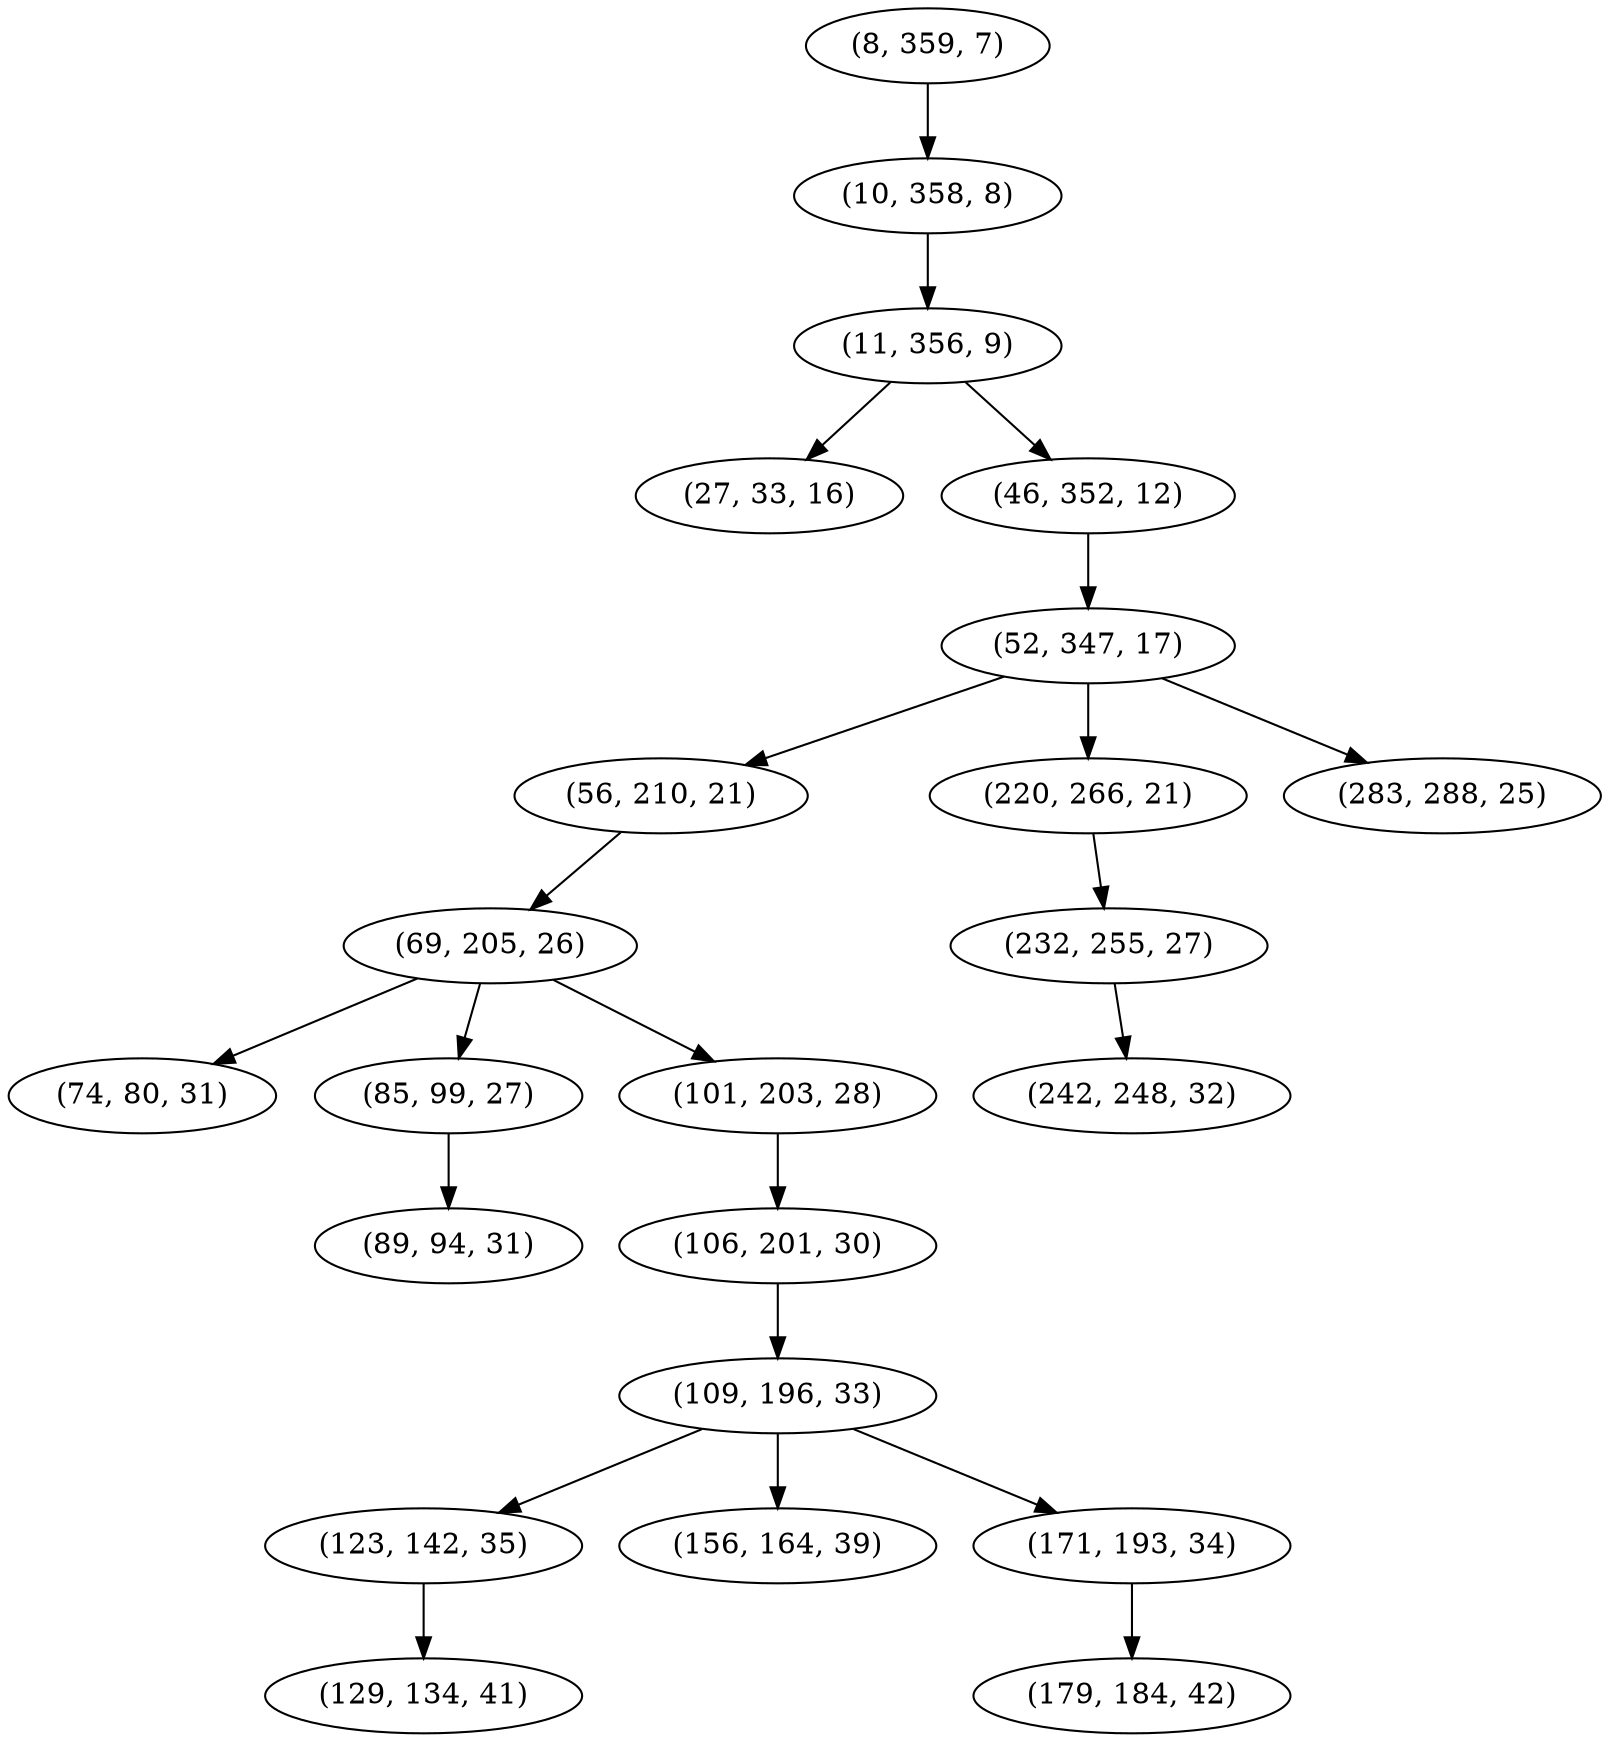 digraph tree {
    "(8, 359, 7)";
    "(10, 358, 8)";
    "(11, 356, 9)";
    "(27, 33, 16)";
    "(46, 352, 12)";
    "(52, 347, 17)";
    "(56, 210, 21)";
    "(69, 205, 26)";
    "(74, 80, 31)";
    "(85, 99, 27)";
    "(89, 94, 31)";
    "(101, 203, 28)";
    "(106, 201, 30)";
    "(109, 196, 33)";
    "(123, 142, 35)";
    "(129, 134, 41)";
    "(156, 164, 39)";
    "(171, 193, 34)";
    "(179, 184, 42)";
    "(220, 266, 21)";
    "(232, 255, 27)";
    "(242, 248, 32)";
    "(283, 288, 25)";
    "(8, 359, 7)" -> "(10, 358, 8)";
    "(10, 358, 8)" -> "(11, 356, 9)";
    "(11, 356, 9)" -> "(27, 33, 16)";
    "(11, 356, 9)" -> "(46, 352, 12)";
    "(46, 352, 12)" -> "(52, 347, 17)";
    "(52, 347, 17)" -> "(56, 210, 21)";
    "(52, 347, 17)" -> "(220, 266, 21)";
    "(52, 347, 17)" -> "(283, 288, 25)";
    "(56, 210, 21)" -> "(69, 205, 26)";
    "(69, 205, 26)" -> "(74, 80, 31)";
    "(69, 205, 26)" -> "(85, 99, 27)";
    "(69, 205, 26)" -> "(101, 203, 28)";
    "(85, 99, 27)" -> "(89, 94, 31)";
    "(101, 203, 28)" -> "(106, 201, 30)";
    "(106, 201, 30)" -> "(109, 196, 33)";
    "(109, 196, 33)" -> "(123, 142, 35)";
    "(109, 196, 33)" -> "(156, 164, 39)";
    "(109, 196, 33)" -> "(171, 193, 34)";
    "(123, 142, 35)" -> "(129, 134, 41)";
    "(171, 193, 34)" -> "(179, 184, 42)";
    "(220, 266, 21)" -> "(232, 255, 27)";
    "(232, 255, 27)" -> "(242, 248, 32)";
}
